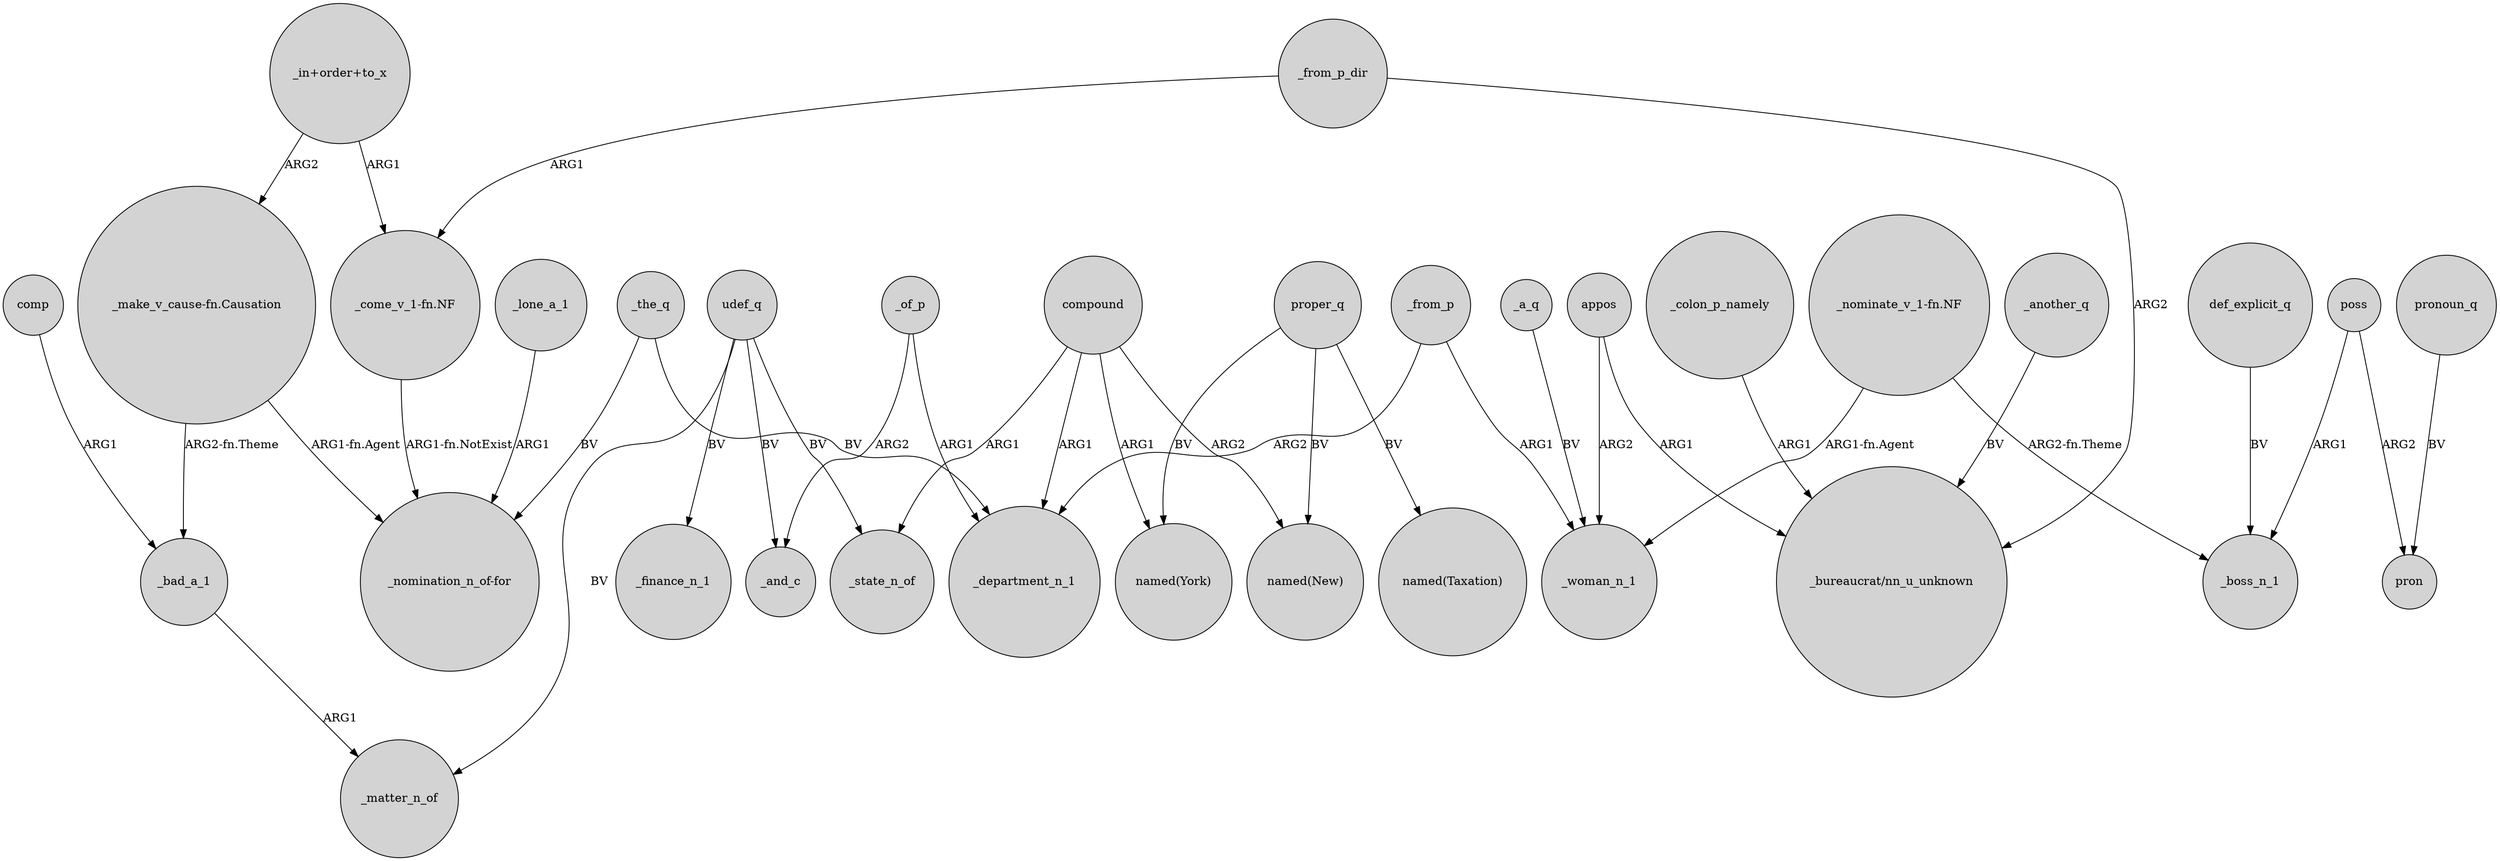 digraph {
	node [shape=circle style=filled]
	"_come_v_1-fn.NF" -> "_nomination_n_of-for" [label="ARG1-fn.NotExist"]
	"_in+order+to_x" -> "_make_v_cause-fn.Causation" [label=ARG2]
	compound -> "named(New)" [label=ARG2]
	poss -> pron [label=ARG2]
	appos -> "_bureaucrat/nn_u_unknown" [label=ARG1]
	udef_q -> _finance_n_1 [label=BV]
	proper_q -> "named(New)" [label=BV]
	_from_p -> _department_n_1 [label=ARG2]
	udef_q -> _state_n_of [label=BV]
	_bad_a_1 -> _matter_n_of [label=ARG1]
	_of_p -> _department_n_1 [label=ARG1]
	_another_q -> "_bureaucrat/nn_u_unknown" [label=BV]
	_lone_a_1 -> "_nomination_n_of-for" [label=ARG1]
	_from_p_dir -> "_bureaucrat/nn_u_unknown" [label=ARG2]
	_of_p -> _and_c [label=ARG2]
	compound -> _department_n_1 [label=ARG1]
	comp -> _bad_a_1 [label=ARG1]
	_colon_p_namely -> "_bureaucrat/nn_u_unknown" [label=ARG1]
	"_in+order+to_x" -> "_come_v_1-fn.NF" [label=ARG1]
	proper_q -> "named(Taxation)" [label=BV]
	_from_p -> _woman_n_1 [label=ARG1]
	_the_q -> _department_n_1 [label=BV]
	appos -> _woman_n_1 [label=ARG2]
	"_nominate_v_1-fn.NF" -> _boss_n_1 [label="ARG2-fn.Theme"]
	pronoun_q -> pron [label=BV]
	udef_q -> _matter_n_of [label=BV]
	poss -> _boss_n_1 [label=ARG1]
	compound -> "named(York)" [label=ARG1]
	_the_q -> "_nomination_n_of-for" [label=BV]
	compound -> _state_n_of [label=ARG1]
	"_make_v_cause-fn.Causation" -> _bad_a_1 [label="ARG2-fn.Theme"]
	"_nominate_v_1-fn.NF" -> _woman_n_1 [label="ARG1-fn.Agent"]
	_a_q -> _woman_n_1 [label=BV]
	proper_q -> "named(York)" [label=BV]
	_from_p_dir -> "_come_v_1-fn.NF" [label=ARG1]
	udef_q -> _and_c [label=BV]
	"_make_v_cause-fn.Causation" -> "_nomination_n_of-for" [label="ARG1-fn.Agent"]
	def_explicit_q -> _boss_n_1 [label=BV]
}

